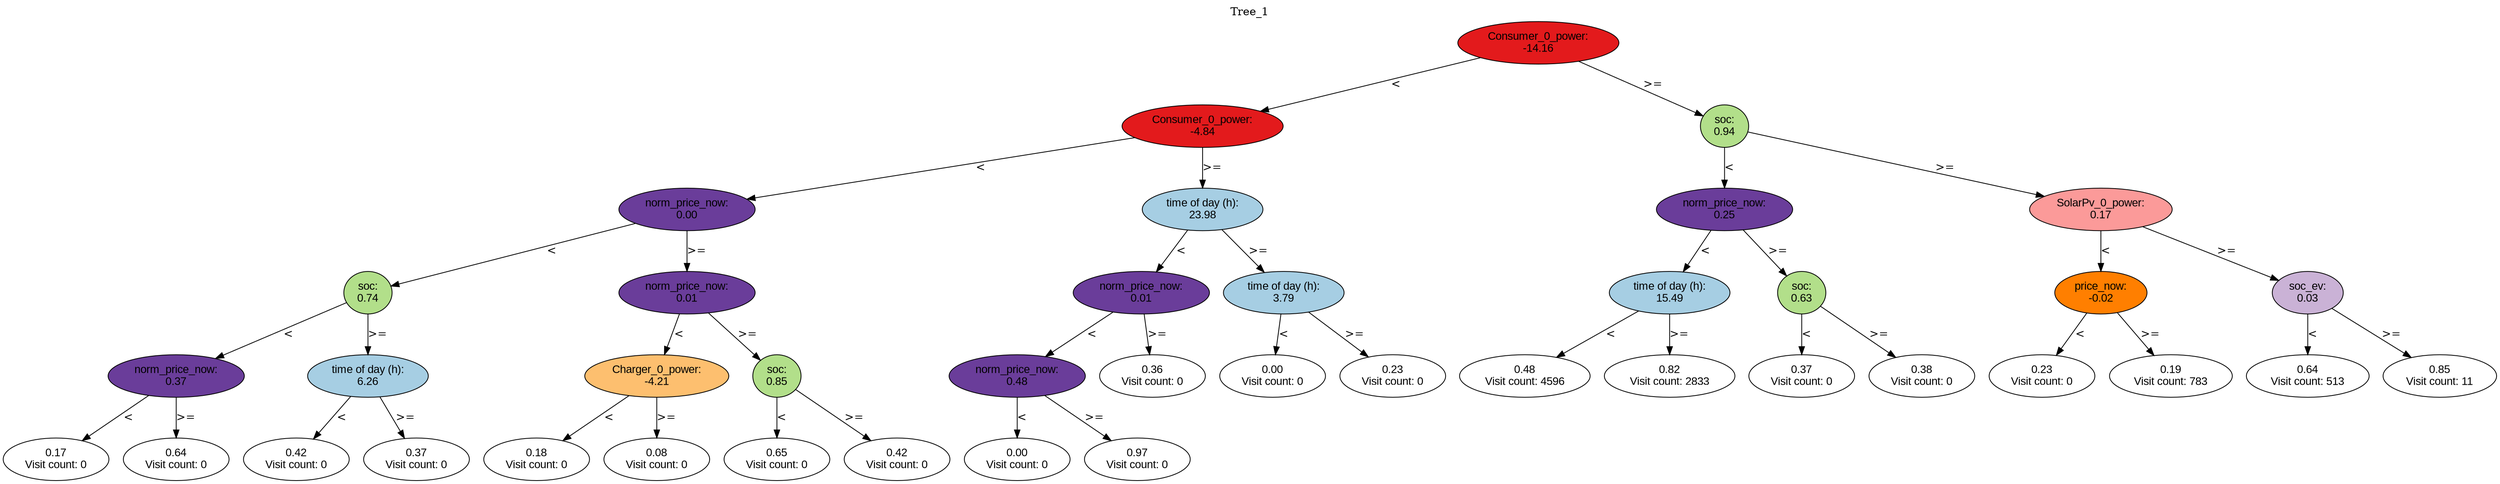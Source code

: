 digraph BST {
    node [fontname="Arial" style=filled colorscheme=paired12];
    0 [ label = "Consumer_0_power:
-14.16" fillcolor=6];
    1 [ label = "Consumer_0_power:
-4.84" fillcolor=6];
    2 [ label = "norm_price_now:
0.00" fillcolor=10];
    3 [ label = "soc:
0.74" fillcolor=3];
    4 [ label = "norm_price_now:
0.37" fillcolor=10];
    5 [ label = "0.17
Visit count: 0" fillcolor=white];
    6 [ label = "0.64
Visit count: 0" fillcolor=white];
    7 [ label = "time of day (h):
6.26" fillcolor=1];
    8 [ label = "0.42
Visit count: 0" fillcolor=white];
    9 [ label = "0.37
Visit count: 0" fillcolor=white];
    10 [ label = "norm_price_now:
0.01" fillcolor=10];
    11 [ label = "Charger_0_power:
-4.21" fillcolor=7];
    12 [ label = "0.18
Visit count: 0" fillcolor=white];
    13 [ label = "0.08
Visit count: 0" fillcolor=white];
    14 [ label = "soc:
0.85" fillcolor=3];
    15 [ label = "0.65
Visit count: 0" fillcolor=white];
    16 [ label = "0.42
Visit count: 0" fillcolor=white];
    17 [ label = "time of day (h):
23.98" fillcolor=1];
    18 [ label = "norm_price_now:
0.01" fillcolor=10];
    19 [ label = "norm_price_now:
0.48" fillcolor=10];
    20 [ label = "0.00
Visit count: 0" fillcolor=white];
    21 [ label = "0.97
Visit count: 0" fillcolor=white];
    22 [ label = "0.36
Visit count: 0" fillcolor=white];
    23 [ label = "time of day (h):
3.79" fillcolor=1];
    24 [ label = "0.00
Visit count: 0" fillcolor=white];
    25 [ label = "0.23
Visit count: 0" fillcolor=white];
    26 [ label = "soc:
0.94" fillcolor=3];
    27 [ label = "norm_price_now:
0.25" fillcolor=10];
    28 [ label = "time of day (h):
15.49" fillcolor=1];
    29 [ label = "0.48
Visit count: 4596" fillcolor=white];
    30 [ label = "0.82
Visit count: 2833" fillcolor=white];
    31 [ label = "soc:
0.63" fillcolor=3];
    32 [ label = "0.37
Visit count: 0" fillcolor=white];
    33 [ label = "0.38
Visit count: 0" fillcolor=white];
    34 [ label = "SolarPv_0_power:
0.17" fillcolor=5];
    35 [ label = "price_now:
-0.02" fillcolor=8];
    36 [ label = "0.23
Visit count: 0" fillcolor=white];
    37 [ label = "0.19
Visit count: 783" fillcolor=white];
    38 [ label = "soc_ev:
0.03" fillcolor=9];
    39 [ label = "0.64
Visit count: 513" fillcolor=white];
    40 [ label = "0.85
Visit count: 11" fillcolor=white];

    0  -> 1[ label = "<"];
    0  -> 26[ label = ">="];
    1  -> 2[ label = "<"];
    1  -> 17[ label = ">="];
    2  -> 3[ label = "<"];
    2  -> 10[ label = ">="];
    3  -> 4[ label = "<"];
    3  -> 7[ label = ">="];
    4  -> 5[ label = "<"];
    4  -> 6[ label = ">="];
    7  -> 8[ label = "<"];
    7  -> 9[ label = ">="];
    10  -> 11[ label = "<"];
    10  -> 14[ label = ">="];
    11  -> 12[ label = "<"];
    11  -> 13[ label = ">="];
    14  -> 15[ label = "<"];
    14  -> 16[ label = ">="];
    17  -> 18[ label = "<"];
    17  -> 23[ label = ">="];
    18  -> 19[ label = "<"];
    18  -> 22[ label = ">="];
    19  -> 20[ label = "<"];
    19  -> 21[ label = ">="];
    23  -> 24[ label = "<"];
    23  -> 25[ label = ">="];
    26  -> 27[ label = "<"];
    26  -> 34[ label = ">="];
    27  -> 28[ label = "<"];
    27  -> 31[ label = ">="];
    28  -> 29[ label = "<"];
    28  -> 30[ label = ">="];
    31  -> 32[ label = "<"];
    31  -> 33[ label = ">="];
    34  -> 35[ label = "<"];
    34  -> 38[ label = ">="];
    35  -> 36[ label = "<"];
    35  -> 37[ label = ">="];
    38  -> 39[ label = "<"];
    38  -> 40[ label = ">="];

    labelloc="t";
    label="Tree_1";
}